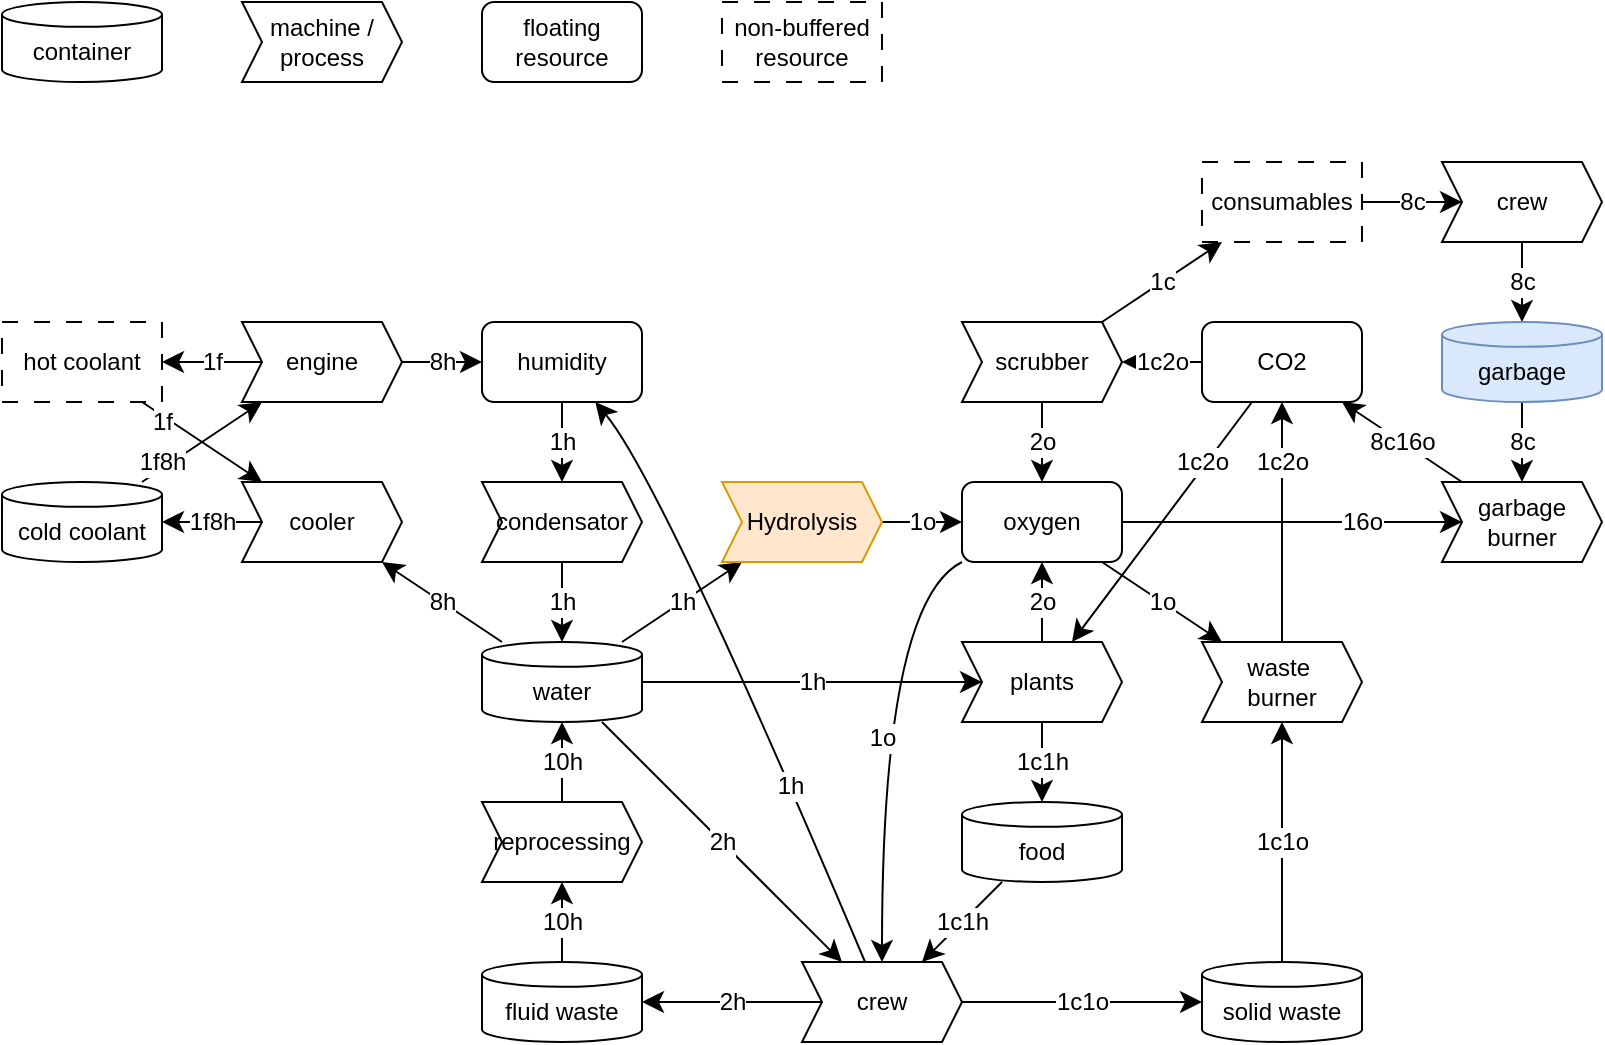 <mxfile version="28.0.6">
  <diagram name="Page-1" id="S1FUTQUYGq-v-Z-Q9evB">
    <mxGraphModel dx="1899" dy="672" grid="1" gridSize="10" guides="1" tooltips="1" connect="1" arrows="1" fold="1" page="1" pageScale="1" pageWidth="827" pageHeight="1169" math="0" shadow="0">
      <root>
        <mxCell id="0" />
        <mxCell id="1" parent="0" />
        <mxCell id="CmxRopXf3G86RnJkhXXH-2" value="container" style="shape=cylinder3;whiteSpace=wrap;html=1;boundedLbl=1;backgroundOutline=1;size=6.207;" parent="1" vertex="1">
          <mxGeometry x="-160" y="280" width="80" height="40" as="geometry" />
        </mxCell>
        <mxCell id="CmxRopXf3G86RnJkhXXH-3" value="machine / process" style="shape=step;perimeter=stepPerimeter;whiteSpace=wrap;html=1;fixedSize=1;size=10;" parent="1" vertex="1">
          <mxGeometry x="-40" y="280" width="80" height="40" as="geometry" />
        </mxCell>
        <mxCell id="CmxRopXf3G86RnJkhXXH-4" value="floating resource" style="rounded=1;whiteSpace=wrap;html=1;" parent="1" vertex="1">
          <mxGeometry x="80" y="280" width="80" height="40" as="geometry" />
        </mxCell>
        <mxCell id="CmxRopXf3G86RnJkhXXH-24" value="8h" style="edgeStyle=none;curved=1;rounded=0;orthogonalLoop=1;jettySize=auto;html=1;fontSize=12;startSize=8;endSize=8;" parent="1" source="CmxRopXf3G86RnJkhXXH-5" target="CmxRopXf3G86RnJkhXXH-13" edge="1">
          <mxGeometry relative="1" as="geometry" />
        </mxCell>
        <mxCell id="CmxRopXf3G86RnJkhXXH-39" value="1h" style="edgeStyle=none;curved=1;rounded=0;orthogonalLoop=1;jettySize=auto;html=1;fontSize=12;startSize=8;endSize=8;" parent="1" source="CmxRopXf3G86RnJkhXXH-5" target="CmxRopXf3G86RnJkhXXH-15" edge="1">
          <mxGeometry relative="1" as="geometry" />
        </mxCell>
        <mxCell id="iWIDf0FiWBgadMUSRAMe-8" value="2h" style="edgeStyle=none;curved=1;rounded=0;orthogonalLoop=1;jettySize=auto;html=1;fontSize=12;startSize=8;endSize=8;" parent="1" source="CmxRopXf3G86RnJkhXXH-5" target="CmxRopXf3G86RnJkhXXH-18" edge="1">
          <mxGeometry relative="1" as="geometry" />
        </mxCell>
        <mxCell id="Fb7SYodg1rfcOdGR5ccG-2" value="1h" style="edgeStyle=none;curved=1;rounded=0;orthogonalLoop=1;jettySize=auto;html=1;fontSize=12;startSize=8;endSize=8;" edge="1" parent="1" source="CmxRopXf3G86RnJkhXXH-5" target="Fb7SYodg1rfcOdGR5ccG-1">
          <mxGeometry relative="1" as="geometry" />
        </mxCell>
        <mxCell id="CmxRopXf3G86RnJkhXXH-5" value="water" style="shape=cylinder3;whiteSpace=wrap;html=1;boundedLbl=1;backgroundOutline=1;size=6.207;" parent="1" vertex="1">
          <mxGeometry x="80" y="600" width="80" height="40" as="geometry" />
        </mxCell>
        <mxCell id="CmxRopXf3G86RnJkhXXH-57" value="1o" style="edgeStyle=none;curved=1;rounded=0;orthogonalLoop=1;jettySize=auto;html=1;fontSize=12;startSize=8;endSize=8;" parent="1" source="CmxRopXf3G86RnJkhXXH-7" target="CmxRopXf3G86RnJkhXXH-53" edge="1">
          <mxGeometry relative="1" as="geometry" />
        </mxCell>
        <mxCell id="Fb7SYodg1rfcOdGR5ccG-17" value="1o" style="edgeStyle=none;curved=1;rounded=0;orthogonalLoop=1;jettySize=auto;html=1;fontSize=12;startSize=8;endSize=8;" edge="1" parent="1" source="CmxRopXf3G86RnJkhXXH-7" target="CmxRopXf3G86RnJkhXXH-18">
          <mxGeometry relative="1" as="geometry">
            <Array as="points">
              <mxPoint x="280" y="580" />
            </Array>
          </mxGeometry>
        </mxCell>
        <mxCell id="Fb7SYodg1rfcOdGR5ccG-26" value="16o" style="edgeStyle=none;curved=1;rounded=0;orthogonalLoop=1;jettySize=auto;html=1;fontSize=12;startSize=8;endSize=8;" edge="1" parent="1" source="CmxRopXf3G86RnJkhXXH-7" target="Fb7SYodg1rfcOdGR5ccG-24">
          <mxGeometry x="0.412" relative="1" as="geometry">
            <mxPoint as="offset" />
          </mxGeometry>
        </mxCell>
        <mxCell id="CmxRopXf3G86RnJkhXXH-7" value="oxygen" style="rounded=1;whiteSpace=wrap;html=1;" parent="1" vertex="1">
          <mxGeometry x="320" y="520" width="80" height="40" as="geometry" />
        </mxCell>
        <mxCell id="CmxRopXf3G86RnJkhXXH-29" value="1f" style="edgeStyle=none;curved=1;rounded=0;orthogonalLoop=1;jettySize=auto;html=1;fontSize=12;startSize=8;endSize=8;" parent="1" source="Fb7SYodg1rfcOdGR5ccG-31" target="CmxRopXf3G86RnJkhXXH-13" edge="1">
          <mxGeometry x="-0.615" y="-3" relative="1" as="geometry">
            <mxPoint x="-90.0" y="480" as="sourcePoint" />
            <mxPoint as="offset" />
          </mxGeometry>
        </mxCell>
        <mxCell id="CmxRopXf3G86RnJkhXXH-27" value="1f8h" style="edgeStyle=none;curved=1;rounded=0;orthogonalLoop=1;jettySize=auto;html=1;fontSize=12;startSize=8;endSize=8;" parent="1" source="CmxRopXf3G86RnJkhXXH-11" target="CmxRopXf3G86RnJkhXXH-12" edge="1">
          <mxGeometry x="-0.615" y="3" relative="1" as="geometry">
            <mxPoint as="offset" />
          </mxGeometry>
        </mxCell>
        <mxCell id="CmxRopXf3G86RnJkhXXH-11" value="cold coolant" style="shape=cylinder3;whiteSpace=wrap;html=1;boundedLbl=1;backgroundOutline=1;size=6.207;" parent="1" vertex="1">
          <mxGeometry x="-160" y="520" width="80" height="40" as="geometry" />
        </mxCell>
        <mxCell id="CmxRopXf3G86RnJkhXXH-28" value="1f" style="edgeStyle=none;curved=1;rounded=0;orthogonalLoop=1;jettySize=auto;html=1;fontSize=12;startSize=8;endSize=8;" parent="1" source="CmxRopXf3G86RnJkhXXH-12" target="Fb7SYodg1rfcOdGR5ccG-31" edge="1">
          <mxGeometry relative="1" as="geometry">
            <mxPoint x="-80.0" y="460" as="targetPoint" />
          </mxGeometry>
        </mxCell>
        <mxCell id="CmxRopXf3G86RnJkhXXH-31" value="8h" style="edgeStyle=none;curved=1;rounded=0;orthogonalLoop=1;jettySize=auto;html=1;fontSize=12;startSize=8;endSize=8;" parent="1" source="CmxRopXf3G86RnJkhXXH-12" target="CmxRopXf3G86RnJkhXXH-25" edge="1">
          <mxGeometry relative="1" as="geometry" />
        </mxCell>
        <mxCell id="CmxRopXf3G86RnJkhXXH-12" value="engine" style="shape=step;perimeter=stepPerimeter;whiteSpace=wrap;html=1;fixedSize=1;size=10;" parent="1" vertex="1">
          <mxGeometry x="-40" y="440" width="80" height="40" as="geometry" />
        </mxCell>
        <mxCell id="CmxRopXf3G86RnJkhXXH-26" value="1f8h" style="edgeStyle=none;curved=1;rounded=0;orthogonalLoop=1;jettySize=auto;html=1;fontSize=12;startSize=8;endSize=8;" parent="1" source="CmxRopXf3G86RnJkhXXH-13" target="CmxRopXf3G86RnJkhXXH-11" edge="1">
          <mxGeometry relative="1" as="geometry" />
        </mxCell>
        <mxCell id="CmxRopXf3G86RnJkhXXH-13" value="cooler" style="shape=step;perimeter=stepPerimeter;whiteSpace=wrap;html=1;fixedSize=1;size=10;" parent="1" vertex="1">
          <mxGeometry x="-40" y="520" width="80" height="40" as="geometry" />
        </mxCell>
        <mxCell id="CmxRopXf3G86RnJkhXXH-22" value="1c1h" style="edgeStyle=none;curved=1;rounded=0;orthogonalLoop=1;jettySize=auto;html=1;fontSize=12;startSize=8;endSize=8;" parent="1" source="CmxRopXf3G86RnJkhXXH-15" target="Fb7SYodg1rfcOdGR5ccG-15" edge="1">
          <mxGeometry relative="1" as="geometry">
            <mxPoint x="433.333" y="680" as="sourcePoint" />
            <mxPoint x="360" y="680" as="targetPoint" />
          </mxGeometry>
        </mxCell>
        <mxCell id="CmxRopXf3G86RnJkhXXH-35" value="2o" style="edgeStyle=none;curved=1;rounded=0;orthogonalLoop=1;jettySize=auto;html=1;fontSize=12;startSize=8;endSize=8;" parent="1" source="CmxRopXf3G86RnJkhXXH-15" target="CmxRopXf3G86RnJkhXXH-7" edge="1">
          <mxGeometry relative="1" as="geometry" />
        </mxCell>
        <mxCell id="CmxRopXf3G86RnJkhXXH-15" value="plants" style="shape=step;perimeter=stepPerimeter;whiteSpace=wrap;html=1;fixedSize=1;size=10;" parent="1" vertex="1">
          <mxGeometry x="320" y="600" width="80" height="40" as="geometry" />
        </mxCell>
        <mxCell id="CmxRopXf3G86RnJkhXXH-20" value="1c1h" style="edgeStyle=none;curved=1;rounded=0;orthogonalLoop=1;jettySize=auto;html=1;fontSize=12;startSize=8;endSize=8;" parent="1" source="Fb7SYodg1rfcOdGR5ccG-15" target="CmxRopXf3G86RnJkhXXH-18" edge="1">
          <mxGeometry relative="1" as="geometry">
            <mxPoint x="360" y="720" as="sourcePoint" />
          </mxGeometry>
        </mxCell>
        <mxCell id="iWIDf0FiWBgadMUSRAMe-10" value="1c1o" style="edgeStyle=none;curved=1;rounded=0;orthogonalLoop=1;jettySize=auto;html=1;fontSize=12;startSize=8;endSize=8;" parent="1" source="CmxRopXf3G86RnJkhXXH-18" target="Fb7SYodg1rfcOdGR5ccG-10" edge="1">
          <mxGeometry relative="1" as="geometry">
            <mxPoint x="440" y="780" as="targetPoint" />
          </mxGeometry>
        </mxCell>
        <mxCell id="Fb7SYodg1rfcOdGR5ccG-13" value="2h" style="edgeStyle=none;curved=1;rounded=0;orthogonalLoop=1;jettySize=auto;html=1;fontSize=12;startSize=8;endSize=8;" edge="1" parent="1" source="CmxRopXf3G86RnJkhXXH-18" target="Fb7SYodg1rfcOdGR5ccG-11">
          <mxGeometry relative="1" as="geometry" />
        </mxCell>
        <mxCell id="Fb7SYodg1rfcOdGR5ccG-18" value="1h" style="edgeStyle=none;curved=1;rounded=0;orthogonalLoop=1;jettySize=auto;html=1;fontSize=12;startSize=8;endSize=8;" edge="1" parent="1" source="CmxRopXf3G86RnJkhXXH-18" target="CmxRopXf3G86RnJkhXXH-25">
          <mxGeometry x="-0.386" relative="1" as="geometry">
            <Array as="points">
              <mxPoint x="170" y="520" />
            </Array>
            <mxPoint as="offset" />
          </mxGeometry>
        </mxCell>
        <mxCell id="CmxRopXf3G86RnJkhXXH-18" value="crew" style="shape=step;perimeter=stepPerimeter;whiteSpace=wrap;html=1;fixedSize=1;size=10;" parent="1" vertex="1">
          <mxGeometry x="240" y="760" width="80" height="40" as="geometry" />
        </mxCell>
        <mxCell id="CmxRopXf3G86RnJkhXXH-33" value="1h" style="edgeStyle=none;curved=1;rounded=0;orthogonalLoop=1;jettySize=auto;html=1;fontSize=12;startSize=8;endSize=8;" parent="1" source="CmxRopXf3G86RnJkhXXH-25" target="CmxRopXf3G86RnJkhXXH-32" edge="1">
          <mxGeometry relative="1" as="geometry" />
        </mxCell>
        <mxCell id="CmxRopXf3G86RnJkhXXH-25" value="humidity" style="rounded=1;whiteSpace=wrap;html=1;" parent="1" vertex="1">
          <mxGeometry x="80" y="440" width="80" height="40" as="geometry" />
        </mxCell>
        <mxCell id="CmxRopXf3G86RnJkhXXH-34" value="1h" style="edgeStyle=none;curved=1;rounded=0;orthogonalLoop=1;jettySize=auto;html=1;fontSize=12;startSize=8;endSize=8;" parent="1" source="CmxRopXf3G86RnJkhXXH-32" target="CmxRopXf3G86RnJkhXXH-5" edge="1">
          <mxGeometry relative="1" as="geometry" />
        </mxCell>
        <mxCell id="CmxRopXf3G86RnJkhXXH-32" value="condensator" style="shape=step;perimeter=stepPerimeter;whiteSpace=wrap;html=1;fixedSize=1;size=10;" parent="1" vertex="1">
          <mxGeometry x="80" y="520" width="80" height="40" as="geometry" />
        </mxCell>
        <mxCell id="CmxRopXf3G86RnJkhXXH-38" value="10h" style="edgeStyle=none;curved=1;rounded=0;orthogonalLoop=1;jettySize=auto;html=1;fontSize=12;startSize=8;endSize=8;" parent="1" source="CmxRopXf3G86RnJkhXXH-36" target="CmxRopXf3G86RnJkhXXH-5" edge="1">
          <mxGeometry relative="1" as="geometry" />
        </mxCell>
        <mxCell id="CmxRopXf3G86RnJkhXXH-36" value="reprocessing" style="shape=step;perimeter=stepPerimeter;whiteSpace=wrap;html=1;fixedSize=1;size=10;" parent="1" vertex="1">
          <mxGeometry x="80" y="680" width="80" height="40" as="geometry" />
        </mxCell>
        <mxCell id="CmxRopXf3G86RnJkhXXH-42" value="1c2o" style="edgeStyle=none;curved=1;rounded=0;orthogonalLoop=1;jettySize=auto;html=1;fontSize=12;startSize=8;endSize=8;" parent="1" source="CmxRopXf3G86RnJkhXXH-40" target="CmxRopXf3G86RnJkhXXH-15" edge="1">
          <mxGeometry x="-0.48" y="-2" relative="1" as="geometry">
            <mxPoint as="offset" />
          </mxGeometry>
        </mxCell>
        <mxCell id="CmxRopXf3G86RnJkhXXH-47" value="1c2o" style="edgeStyle=none;curved=1;rounded=0;orthogonalLoop=1;jettySize=auto;html=1;fontSize=12;startSize=8;endSize=8;" parent="1" source="CmxRopXf3G86RnJkhXXH-40" target="CmxRopXf3G86RnJkhXXH-46" edge="1">
          <mxGeometry relative="1" as="geometry" />
        </mxCell>
        <mxCell id="CmxRopXf3G86RnJkhXXH-56" value="2o" style="edgeStyle=none;curved=1;rounded=0;orthogonalLoop=1;jettySize=auto;html=1;fontSize=12;startSize=8;endSize=8;" parent="1" source="CmxRopXf3G86RnJkhXXH-46" target="CmxRopXf3G86RnJkhXXH-7" edge="1">
          <mxGeometry relative="1" as="geometry" />
        </mxCell>
        <mxCell id="CmxRopXf3G86RnJkhXXH-40" value="CO2" style="rounded=1;whiteSpace=wrap;html=1;" parent="1" vertex="1">
          <mxGeometry x="440" y="440" width="80" height="40" as="geometry" />
        </mxCell>
        <mxCell id="CmxRopXf3G86RnJkhXXH-48" value="1c" style="edgeStyle=none;curved=1;rounded=0;orthogonalLoop=1;jettySize=auto;html=1;fontSize=12;startSize=8;endSize=8;" parent="1" source="CmxRopXf3G86RnJkhXXH-46" target="Fb7SYodg1rfcOdGR5ccG-7" edge="1">
          <mxGeometry relative="1" as="geometry" />
        </mxCell>
        <mxCell id="CmxRopXf3G86RnJkhXXH-46" value="scrubber" style="shape=step;perimeter=stepPerimeter;whiteSpace=wrap;html=1;fixedSize=1;size=10;" parent="1" vertex="1">
          <mxGeometry x="320" y="440" width="80" height="40" as="geometry" />
        </mxCell>
        <mxCell id="CmxRopXf3G86RnJkhXXH-52" value="8c" style="edgeStyle=none;curved=1;rounded=0;orthogonalLoop=1;jettySize=auto;html=1;fontSize=12;startSize=8;endSize=8;" parent="1" source="CmxRopXf3G86RnJkhXXH-49" target="Fb7SYodg1rfcOdGR5ccG-9" edge="1">
          <mxGeometry relative="1" as="geometry">
            <mxPoint x="600" y="600" as="targetPoint" />
          </mxGeometry>
        </mxCell>
        <mxCell id="CmxRopXf3G86RnJkhXXH-49" value="crew" style="shape=step;perimeter=stepPerimeter;whiteSpace=wrap;html=1;fixedSize=1;size=10;" parent="1" vertex="1">
          <mxGeometry x="560" y="360" width="80" height="40" as="geometry" />
        </mxCell>
        <mxCell id="CmxRopXf3G86RnJkhXXH-54" value="8c" style="edgeStyle=none;curved=1;rounded=0;orthogonalLoop=1;jettySize=auto;html=1;fontSize=12;startSize=8;endSize=8;" parent="1" source="Fb7SYodg1rfcOdGR5ccG-9" target="Fb7SYodg1rfcOdGR5ccG-24" edge="1">
          <mxGeometry relative="1" as="geometry">
            <mxPoint x="560" y="620" as="sourcePoint" />
          </mxGeometry>
        </mxCell>
        <mxCell id="CmxRopXf3G86RnJkhXXH-55" value="1c2o" style="edgeStyle=none;curved=1;rounded=0;orthogonalLoop=1;jettySize=auto;html=1;fontSize=12;startSize=8;endSize=8;" parent="1" source="CmxRopXf3G86RnJkhXXH-53" target="CmxRopXf3G86RnJkhXXH-40" edge="1">
          <mxGeometry x="0.5" relative="1" as="geometry">
            <mxPoint as="offset" />
          </mxGeometry>
        </mxCell>
        <mxCell id="CmxRopXf3G86RnJkhXXH-53" value="waste&amp;nbsp;&lt;div&gt;burner&lt;/div&gt;" style="shape=step;perimeter=stepPerimeter;whiteSpace=wrap;html=1;fixedSize=1;size=10;" parent="1" vertex="1">
          <mxGeometry x="440" y="600" width="80" height="40" as="geometry" />
        </mxCell>
        <mxCell id="Fb7SYodg1rfcOdGR5ccG-3" value="1o" style="edgeStyle=none;curved=1;rounded=0;orthogonalLoop=1;jettySize=auto;html=1;fontSize=12;startSize=8;endSize=8;" edge="1" parent="1" source="Fb7SYodg1rfcOdGR5ccG-1" target="CmxRopXf3G86RnJkhXXH-7">
          <mxGeometry relative="1" as="geometry" />
        </mxCell>
        <mxCell id="Fb7SYodg1rfcOdGR5ccG-1" value="Hydrolysis" style="shape=step;perimeter=stepPerimeter;whiteSpace=wrap;html=1;fixedSize=1;size=10;fillColor=#ffe6cc;strokeColor=#d79b00;" vertex="1" parent="1">
          <mxGeometry x="200" y="520" width="80" height="40" as="geometry" />
        </mxCell>
        <mxCell id="Fb7SYodg1rfcOdGR5ccG-6" value="non-buffered&lt;div&gt;resource&lt;/div&gt;" style="rounded=0;whiteSpace=wrap;html=1;dashed=1;dashPattern=8 8;" vertex="1" parent="1">
          <mxGeometry x="200" y="280" width="80" height="40" as="geometry" />
        </mxCell>
        <mxCell id="Fb7SYodg1rfcOdGR5ccG-8" value="8c" style="edgeStyle=none;curved=1;rounded=0;orthogonalLoop=1;jettySize=auto;html=1;fontSize=12;startSize=8;endSize=8;" edge="1" parent="1" source="Fb7SYodg1rfcOdGR5ccG-7" target="CmxRopXf3G86RnJkhXXH-49">
          <mxGeometry relative="1" as="geometry" />
        </mxCell>
        <mxCell id="Fb7SYodg1rfcOdGR5ccG-7" value="consumables" style="rounded=0;whiteSpace=wrap;html=1;dashed=1;dashPattern=8 8;" vertex="1" parent="1">
          <mxGeometry x="440" y="360" width="80" height="40" as="geometry" />
        </mxCell>
        <mxCell id="Fb7SYodg1rfcOdGR5ccG-9" value="garbage" style="shape=cylinder3;whiteSpace=wrap;html=1;boundedLbl=1;backgroundOutline=1;size=6.207;fillColor=#dae8fc;strokeColor=#6c8ebf;" vertex="1" parent="1">
          <mxGeometry x="560" y="440" width="80" height="40" as="geometry" />
        </mxCell>
        <mxCell id="Fb7SYodg1rfcOdGR5ccG-12" value="1c1o" style="edgeStyle=none;curved=1;rounded=0;orthogonalLoop=1;jettySize=auto;html=1;fontSize=12;startSize=8;endSize=8;" edge="1" parent="1" source="Fb7SYodg1rfcOdGR5ccG-10" target="CmxRopXf3G86RnJkhXXH-53">
          <mxGeometry relative="1" as="geometry" />
        </mxCell>
        <mxCell id="Fb7SYodg1rfcOdGR5ccG-10" value="solid waste" style="shape=cylinder3;whiteSpace=wrap;html=1;boundedLbl=1;backgroundOutline=1;size=6.207;" vertex="1" parent="1">
          <mxGeometry x="440" y="760" width="80" height="40" as="geometry" />
        </mxCell>
        <mxCell id="Fb7SYodg1rfcOdGR5ccG-14" value="10h" style="edgeStyle=none;curved=1;rounded=0;orthogonalLoop=1;jettySize=auto;html=1;fontSize=12;startSize=8;endSize=8;" edge="1" parent="1" source="Fb7SYodg1rfcOdGR5ccG-11" target="CmxRopXf3G86RnJkhXXH-36">
          <mxGeometry relative="1" as="geometry" />
        </mxCell>
        <mxCell id="Fb7SYodg1rfcOdGR5ccG-11" value="fluid waste" style="shape=cylinder3;whiteSpace=wrap;html=1;boundedLbl=1;backgroundOutline=1;size=6.207;" vertex="1" parent="1">
          <mxGeometry x="80" y="760" width="80" height="40" as="geometry" />
        </mxCell>
        <mxCell id="Fb7SYodg1rfcOdGR5ccG-15" value="food" style="shape=cylinder3;whiteSpace=wrap;html=1;boundedLbl=1;backgroundOutline=1;size=6.207;" vertex="1" parent="1">
          <mxGeometry x="320" y="680" width="80" height="40" as="geometry" />
        </mxCell>
        <mxCell id="Fb7SYodg1rfcOdGR5ccG-25" value="8c16o" style="edgeStyle=none;curved=1;rounded=0;orthogonalLoop=1;jettySize=auto;html=1;fontSize=12;startSize=8;endSize=8;" edge="1" parent="1" source="Fb7SYodg1rfcOdGR5ccG-24" target="CmxRopXf3G86RnJkhXXH-40">
          <mxGeometry relative="1" as="geometry" />
        </mxCell>
        <mxCell id="Fb7SYodg1rfcOdGR5ccG-24" value="garbage burner" style="shape=step;perimeter=stepPerimeter;whiteSpace=wrap;html=1;fixedSize=1;size=10;" vertex="1" parent="1">
          <mxGeometry x="560" y="520" width="80" height="40" as="geometry" />
        </mxCell>
        <mxCell id="Fb7SYodg1rfcOdGR5ccG-31" value="hot coolant" style="rounded=0;whiteSpace=wrap;html=1;dashed=1;dashPattern=8 8;" vertex="1" parent="1">
          <mxGeometry x="-160" y="440" width="80" height="40" as="geometry" />
        </mxCell>
      </root>
    </mxGraphModel>
  </diagram>
</mxfile>

